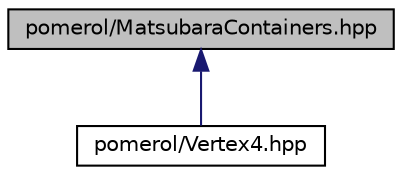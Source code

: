 digraph "pomerol/MatsubaraContainers.hpp"
{
  edge [fontname="Helvetica",fontsize="10",labelfontname="Helvetica",labelfontsize="10"];
  node [fontname="Helvetica",fontsize="10",shape=record];
  Node15 [label="pomerol/MatsubaraContainers.hpp",height=0.2,width=0.4,color="black", fillcolor="grey75", style="filled", fontcolor="black"];
  Node15 -> Node16 [dir="back",color="midnightblue",fontsize="10",style="solid",fontname="Helvetica"];
  Node16 [label="pomerol/Vertex4.hpp",height=0.2,width=0.4,color="black", fillcolor="white", style="filled",URL="$_vertex4_8hpp.html",tooltip="Irreducible two-particle vertex in the Matsubara representation. "];
}
